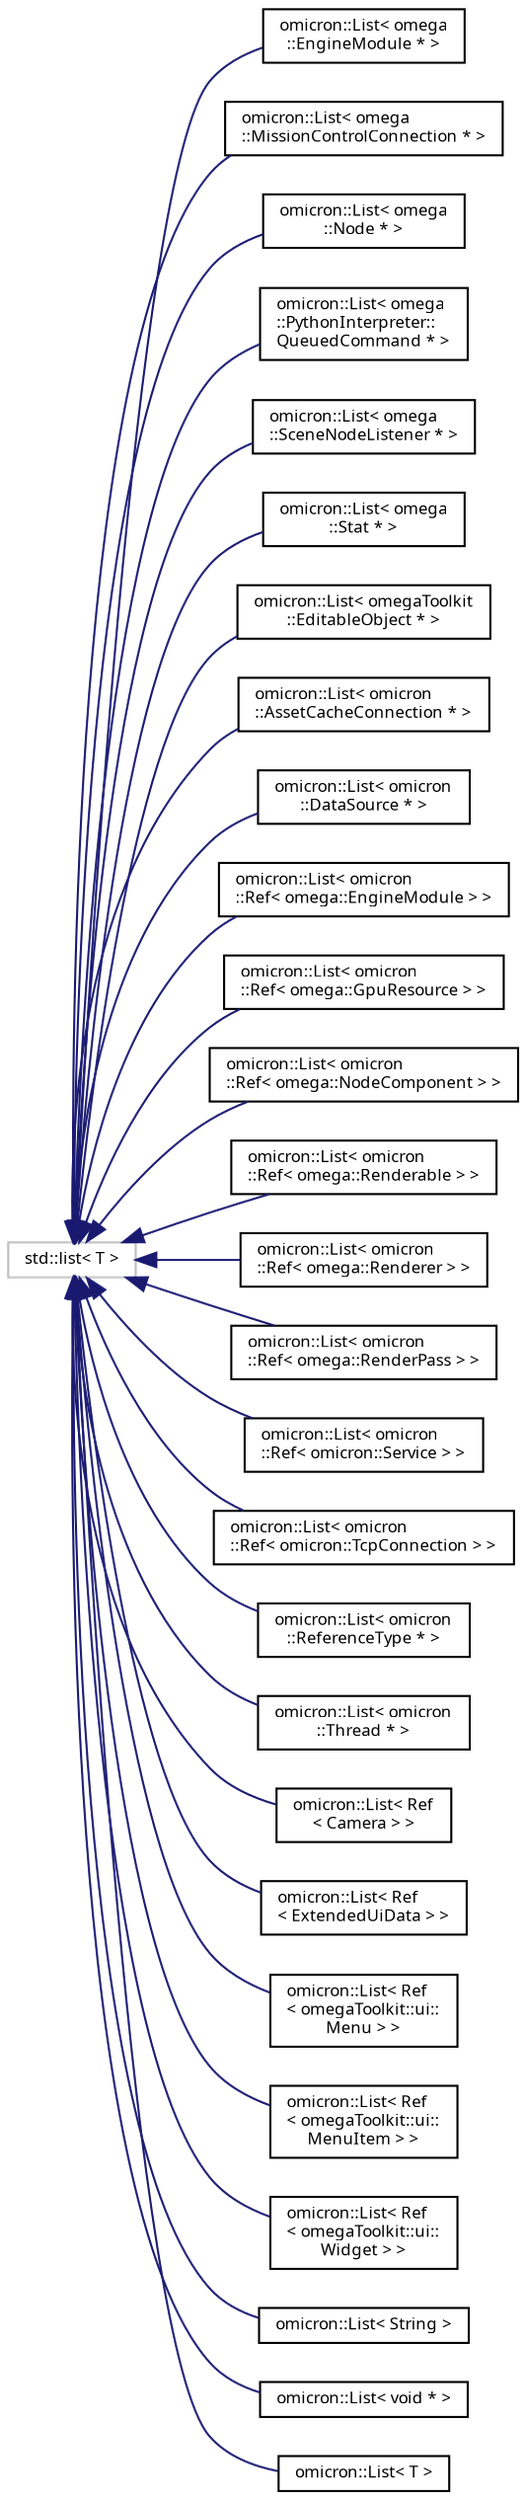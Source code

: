 digraph "Graphical Class Hierarchy"
{
  bgcolor="transparent";
  edge [fontname="FreeSans.ttf",fontsize="8",labelfontname="FreeSans.ttf",labelfontsize="8"];
  node [fontname="FreeSans.ttf",fontsize="8",shape=record];
  rankdir="LR";
  Node1 [label="std::list\< T \>",height=0.2,width=0.4,color="grey75",tooltip="STL class. "];
  Node1 -> Node2 [dir="back",color="midnightblue",fontsize="8",style="solid",fontname="FreeSans.ttf"];
  Node2 [label="omicron::List\< omega\l::EngineModule * \>",height=0.2,width=0.4,color="black",URL="$classomicron_1_1_list.html"];
  Node1 -> Node3 [dir="back",color="midnightblue",fontsize="8",style="solid",fontname="FreeSans.ttf"];
  Node3 [label="omicron::List\< omega\l::MissionControlConnection * \>",height=0.2,width=0.4,color="black",URL="$classomicron_1_1_list.html"];
  Node1 -> Node4 [dir="back",color="midnightblue",fontsize="8",style="solid",fontname="FreeSans.ttf"];
  Node4 [label="omicron::List\< omega\l::Node * \>",height=0.2,width=0.4,color="black",URL="$classomicron_1_1_list.html"];
  Node1 -> Node5 [dir="back",color="midnightblue",fontsize="8",style="solid",fontname="FreeSans.ttf"];
  Node5 [label="omicron::List\< omega\l::PythonInterpreter::\lQueuedCommand * \>",height=0.2,width=0.4,color="black",URL="$classomicron_1_1_list.html"];
  Node1 -> Node6 [dir="back",color="midnightblue",fontsize="8",style="solid",fontname="FreeSans.ttf"];
  Node6 [label="omicron::List\< omega\l::SceneNodeListener * \>",height=0.2,width=0.4,color="black",URL="$classomicron_1_1_list.html"];
  Node1 -> Node7 [dir="back",color="midnightblue",fontsize="8",style="solid",fontname="FreeSans.ttf"];
  Node7 [label="omicron::List\< omega\l::Stat * \>",height=0.2,width=0.4,color="black",URL="$classomicron_1_1_list.html"];
  Node1 -> Node8 [dir="back",color="midnightblue",fontsize="8",style="solid",fontname="FreeSans.ttf"];
  Node8 [label="omicron::List\< omegaToolkit\l::EditableObject * \>",height=0.2,width=0.4,color="black",URL="$classomicron_1_1_list.html"];
  Node1 -> Node9 [dir="back",color="midnightblue",fontsize="8",style="solid",fontname="FreeSans.ttf"];
  Node9 [label="omicron::List\< omicron\l::AssetCacheConnection * \>",height=0.2,width=0.4,color="black",URL="$classomicron_1_1_list.html"];
  Node1 -> Node10 [dir="back",color="midnightblue",fontsize="8",style="solid",fontname="FreeSans.ttf"];
  Node10 [label="omicron::List\< omicron\l::DataSource * \>",height=0.2,width=0.4,color="black",URL="$classomicron_1_1_list.html"];
  Node1 -> Node11 [dir="back",color="midnightblue",fontsize="8",style="solid",fontname="FreeSans.ttf"];
  Node11 [label="omicron::List\< omicron\l::Ref\< omega::EngineModule \> \>",height=0.2,width=0.4,color="black",URL="$classomicron_1_1_list.html"];
  Node1 -> Node12 [dir="back",color="midnightblue",fontsize="8",style="solid",fontname="FreeSans.ttf"];
  Node12 [label="omicron::List\< omicron\l::Ref\< omega::GpuResource \> \>",height=0.2,width=0.4,color="black",URL="$classomicron_1_1_list.html"];
  Node1 -> Node13 [dir="back",color="midnightblue",fontsize="8",style="solid",fontname="FreeSans.ttf"];
  Node13 [label="omicron::List\< omicron\l::Ref\< omega::NodeComponent \> \>",height=0.2,width=0.4,color="black",URL="$classomicron_1_1_list.html"];
  Node1 -> Node14 [dir="back",color="midnightblue",fontsize="8",style="solid",fontname="FreeSans.ttf"];
  Node14 [label="omicron::List\< omicron\l::Ref\< omega::Renderable \> \>",height=0.2,width=0.4,color="black",URL="$classomicron_1_1_list.html"];
  Node1 -> Node15 [dir="back",color="midnightblue",fontsize="8",style="solid",fontname="FreeSans.ttf"];
  Node15 [label="omicron::List\< omicron\l::Ref\< omega::Renderer \> \>",height=0.2,width=0.4,color="black",URL="$classomicron_1_1_list.html"];
  Node1 -> Node16 [dir="back",color="midnightblue",fontsize="8",style="solid",fontname="FreeSans.ttf"];
  Node16 [label="omicron::List\< omicron\l::Ref\< omega::RenderPass \> \>",height=0.2,width=0.4,color="black",URL="$classomicron_1_1_list.html"];
  Node1 -> Node17 [dir="back",color="midnightblue",fontsize="8",style="solid",fontname="FreeSans.ttf"];
  Node17 [label="omicron::List\< omicron\l::Ref\< omicron::Service \> \>",height=0.2,width=0.4,color="black",URL="$classomicron_1_1_list.html"];
  Node1 -> Node18 [dir="back",color="midnightblue",fontsize="8",style="solid",fontname="FreeSans.ttf"];
  Node18 [label="omicron::List\< omicron\l::Ref\< omicron::TcpConnection \> \>",height=0.2,width=0.4,color="black",URL="$classomicron_1_1_list.html"];
  Node1 -> Node19 [dir="back",color="midnightblue",fontsize="8",style="solid",fontname="FreeSans.ttf"];
  Node19 [label="omicron::List\< omicron\l::ReferenceType * \>",height=0.2,width=0.4,color="black",URL="$classomicron_1_1_list.html"];
  Node1 -> Node20 [dir="back",color="midnightblue",fontsize="8",style="solid",fontname="FreeSans.ttf"];
  Node20 [label="omicron::List\< omicron\l::Thread * \>",height=0.2,width=0.4,color="black",URL="$classomicron_1_1_list.html"];
  Node1 -> Node21 [dir="back",color="midnightblue",fontsize="8",style="solid",fontname="FreeSans.ttf"];
  Node21 [label="omicron::List\< Ref\l\< Camera \> \>",height=0.2,width=0.4,color="black",URL="$classomicron_1_1_list.html"];
  Node1 -> Node22 [dir="back",color="midnightblue",fontsize="8",style="solid",fontname="FreeSans.ttf"];
  Node22 [label="omicron::List\< Ref\l\< ExtendedUiData \> \>",height=0.2,width=0.4,color="black",URL="$classomicron_1_1_list.html"];
  Node1 -> Node23 [dir="back",color="midnightblue",fontsize="8",style="solid",fontname="FreeSans.ttf"];
  Node23 [label="omicron::List\< Ref\l\< omegaToolkit::ui::\lMenu \> \>",height=0.2,width=0.4,color="black",URL="$classomicron_1_1_list.html"];
  Node1 -> Node24 [dir="back",color="midnightblue",fontsize="8",style="solid",fontname="FreeSans.ttf"];
  Node24 [label="omicron::List\< Ref\l\< omegaToolkit::ui::\lMenuItem \> \>",height=0.2,width=0.4,color="black",URL="$classomicron_1_1_list.html"];
  Node1 -> Node25 [dir="back",color="midnightblue",fontsize="8",style="solid",fontname="FreeSans.ttf"];
  Node25 [label="omicron::List\< Ref\l\< omegaToolkit::ui::\lWidget \> \>",height=0.2,width=0.4,color="black",URL="$classomicron_1_1_list.html"];
  Node1 -> Node26 [dir="back",color="midnightblue",fontsize="8",style="solid",fontname="FreeSans.ttf"];
  Node26 [label="omicron::List\< String \>",height=0.2,width=0.4,color="black",URL="$classomicron_1_1_list.html"];
  Node1 -> Node27 [dir="back",color="midnightblue",fontsize="8",style="solid",fontname="FreeSans.ttf"];
  Node27 [label="omicron::List\< void * \>",height=0.2,width=0.4,color="black",URL="$classomicron_1_1_list.html"];
  Node1 -> Node28 [dir="back",color="midnightblue",fontsize="8",style="solid",fontname="FreeSans.ttf"];
  Node28 [label="omicron::List\< T \>",height=0.2,width=0.4,color="black",URL="$classomicron_1_1_list.html",tooltip="List is usually a lightweight wrapper around a standard library list implementation. "];
}
